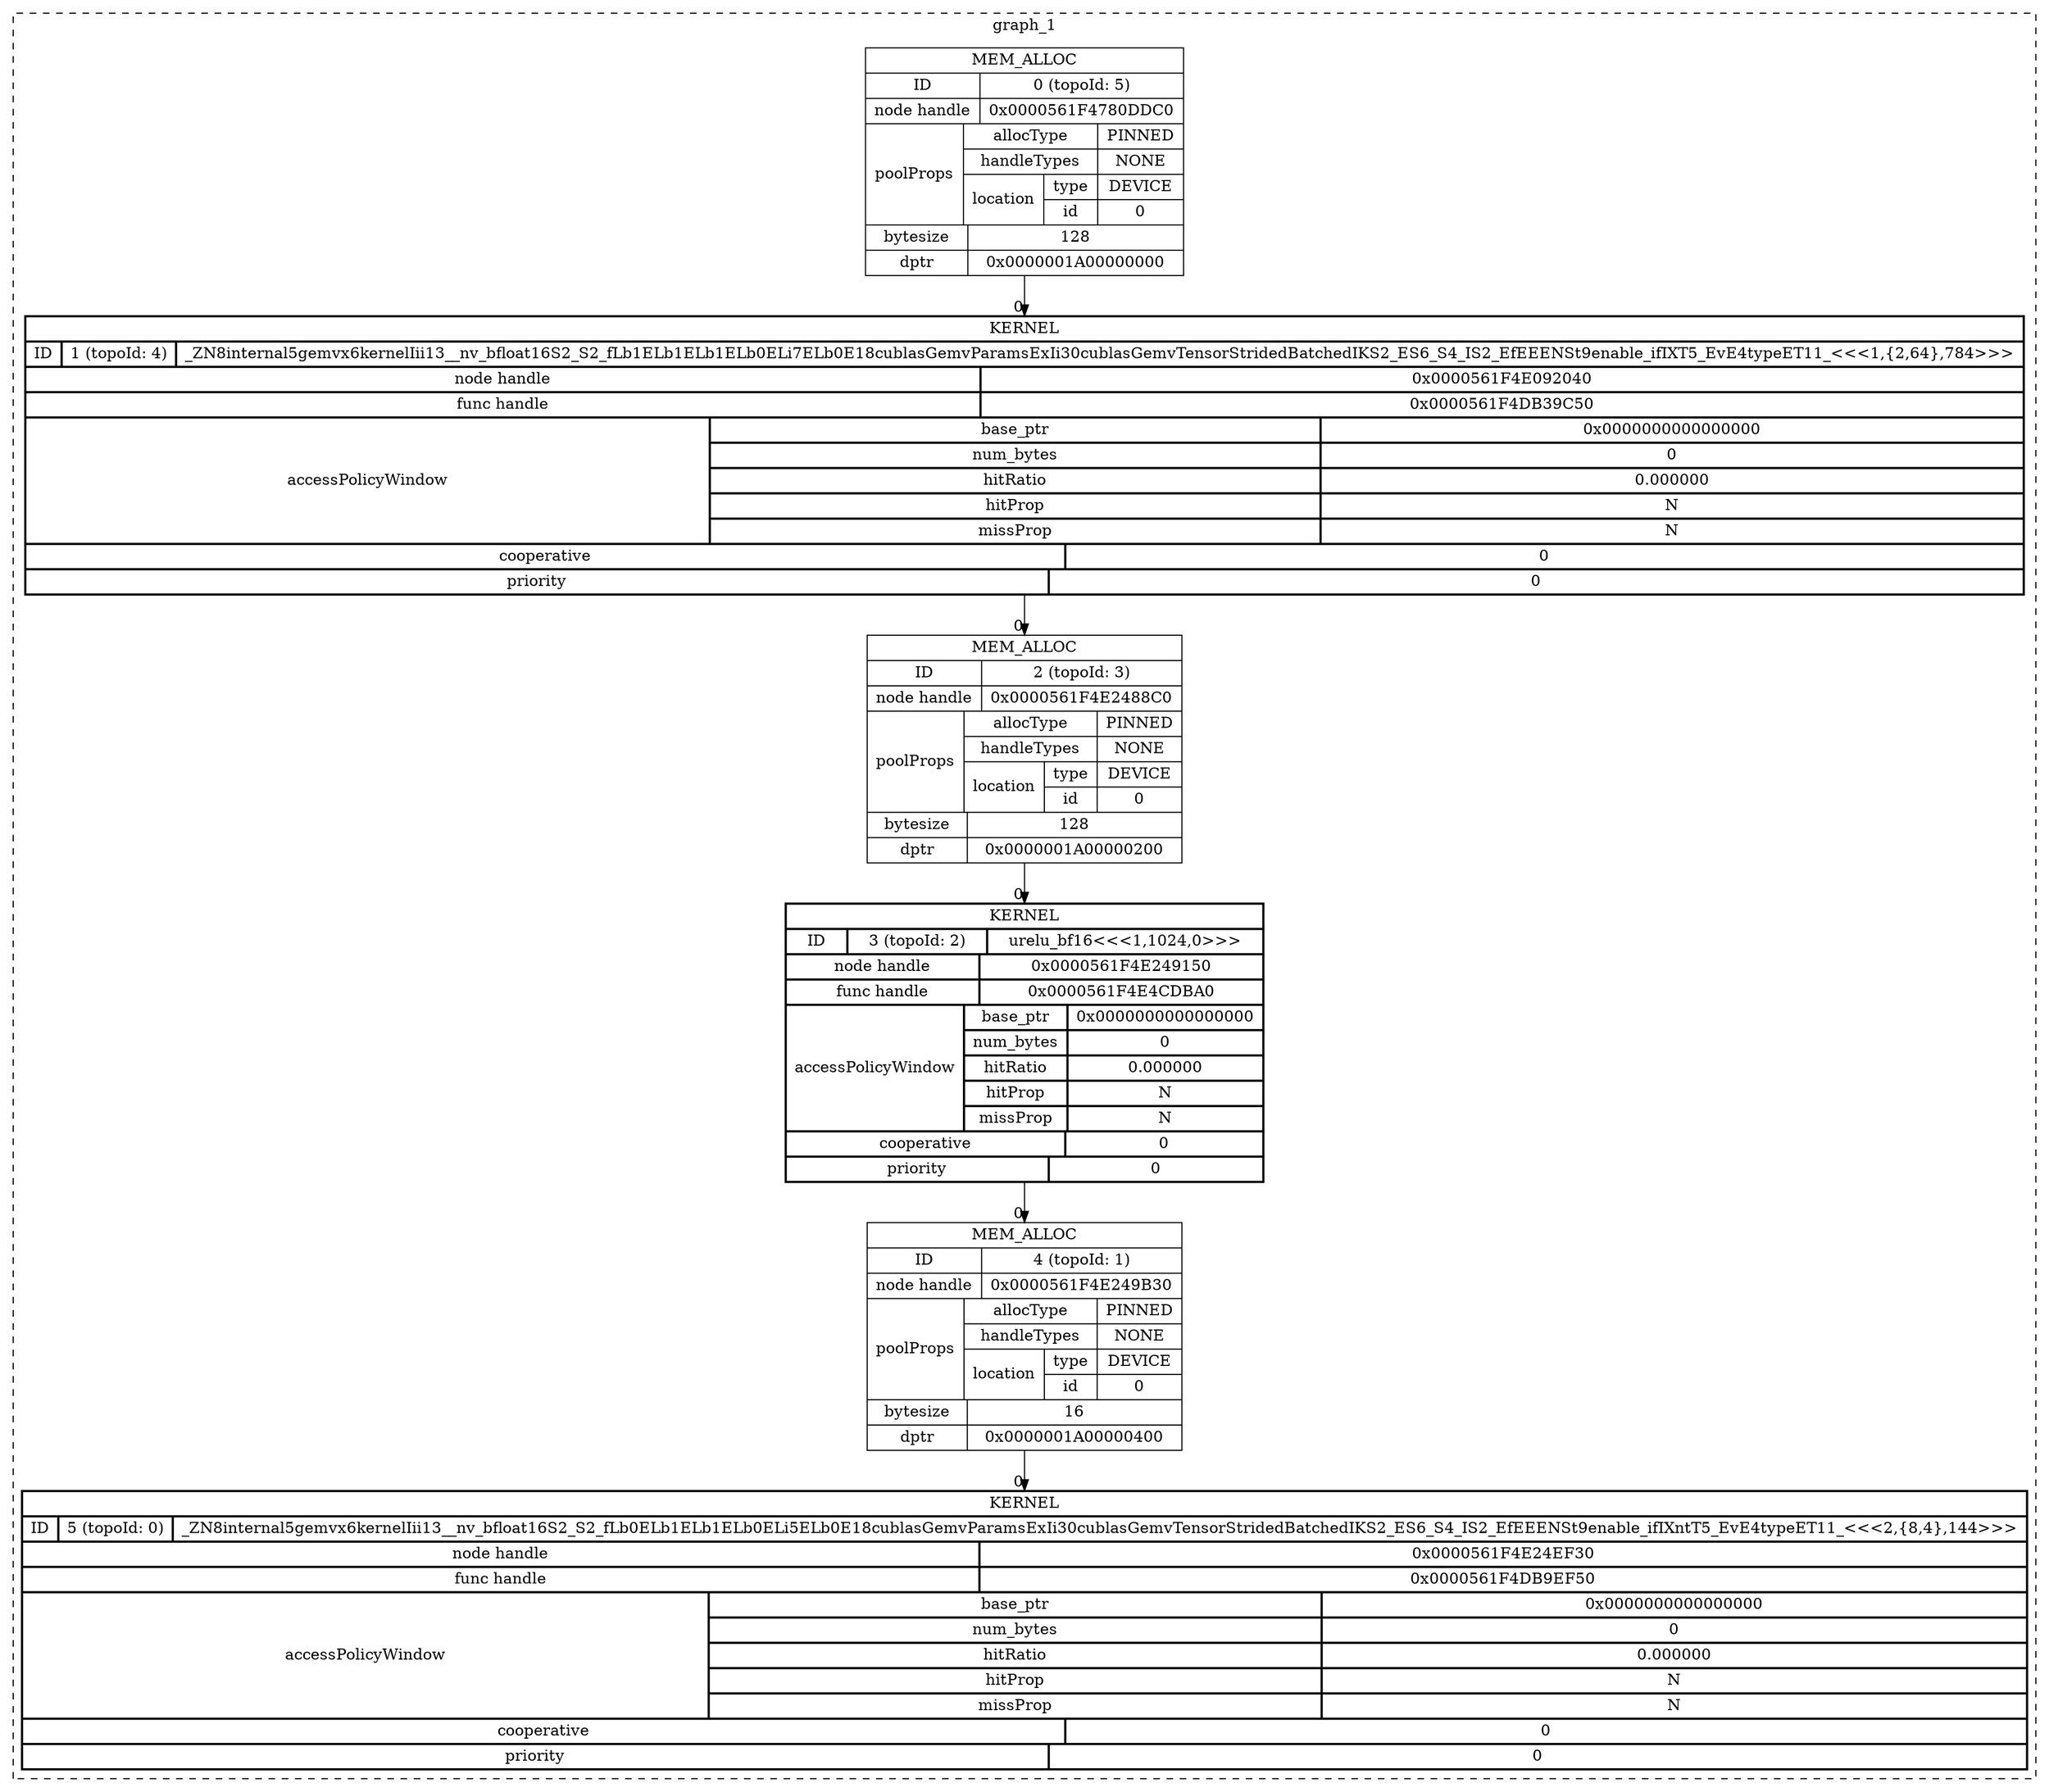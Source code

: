 digraph dot {
subgraph cluster_1 {
label="graph_1" graph[style="dashed"];
"graph_1_node_0"[style="solid" shape="record" label="{
MEM_ALLOC
| {{ID | node handle} | {0 (topoId: 5) | 0x0000561F4780DDC0}}
| {{{poolProps | {allocType | handleTypes | {location | {type | id}}} | {PINNED | NONE | DEVICE | 0}}}}
| {{bytesize | dptr} | {128 | 0x0000001A00000000}}
}"];

"graph_1_node_1"[style="bold" shape="record" label="{KERNEL
| {ID | 1 (topoId: 4) | _ZN8internal5gemvx6kernelIii13__nv_bfloat16S2_S2_fLb1ELb1ELb1ELb0ELi7ELb0E18cublasGemvParamsExIi30cublasGemvTensorStridedBatchedIKS2_ES6_S4_IS2_EfEEENSt9enable_ifIXT5_EvE4typeET11_\<\<\<1,\{2,64\},784\>\>\>}
| {{node handle | func handle} | {0x0000561F4E092040 | 0x0000561F4DB39C50}}
| {accessPolicyWindow | {base_ptr | num_bytes | hitRatio | hitProp | missProp} | {0x0000000000000000 | 0 | 0.000000 | N | N}}
| {cooperative | 0}
| {priority | 0}
}"];

"graph_1_node_2"[style="solid" shape="record" label="{
MEM_ALLOC
| {{ID | node handle} | {2 (topoId: 3) | 0x0000561F4E2488C0}}
| {{{poolProps | {allocType | handleTypes | {location | {type | id}}} | {PINNED | NONE | DEVICE | 0}}}}
| {{bytesize | dptr} | {128 | 0x0000001A00000200}}
}"];

"graph_1_node_3"[style="bold" shape="record" label="{KERNEL
| {ID | 3 (topoId: 2) | urelu_bf16\<\<\<1,1024,0\>\>\>}
| {{node handle | func handle} | {0x0000561F4E249150 | 0x0000561F4E4CDBA0}}
| {accessPolicyWindow | {base_ptr | num_bytes | hitRatio | hitProp | missProp} | {0x0000000000000000 | 0 | 0.000000 | N | N}}
| {cooperative | 0}
| {priority | 0}
}"];

"graph_1_node_4"[style="solid" shape="record" label="{
MEM_ALLOC
| {{ID | node handle} | {4 (topoId: 1) | 0x0000561F4E249B30}}
| {{{poolProps | {allocType | handleTypes | {location | {type | id}}} | {PINNED | NONE | DEVICE | 0}}}}
| {{bytesize | dptr} | {16 | 0x0000001A00000400}}
}"];

"graph_1_node_5"[style="bold" shape="record" label="{KERNEL
| {ID | 5 (topoId: 0) | _ZN8internal5gemvx6kernelIii13__nv_bfloat16S2_S2_fLb0ELb1ELb1ELb0ELi5ELb0E18cublasGemvParamsExIi30cublasGemvTensorStridedBatchedIKS2_ES6_S4_IS2_EfEEENSt9enable_ifIXntT5_EvE4typeET11_\<\<\<2,\{8,4\},144\>\>\>}
| {{node handle | func handle} | {0x0000561F4E24EF30 | 0x0000561F4DB9EF50}}
| {accessPolicyWindow | {base_ptr | num_bytes | hitRatio | hitProp | missProp} | {0x0000000000000000 | 0 | 0.000000 | N | N}}
| {cooperative | 0}
| {priority | 0}
}"];

"graph_1_node_0" -> "graph_1_node_1" [headlabel=0];
"graph_1_node_1" -> "graph_1_node_2" [headlabel=0];
"graph_1_node_2" -> "graph_1_node_3" [headlabel=0];
"graph_1_node_3" -> "graph_1_node_4" [headlabel=0];
"graph_1_node_4" -> "graph_1_node_5" [headlabel=0];
}
}
